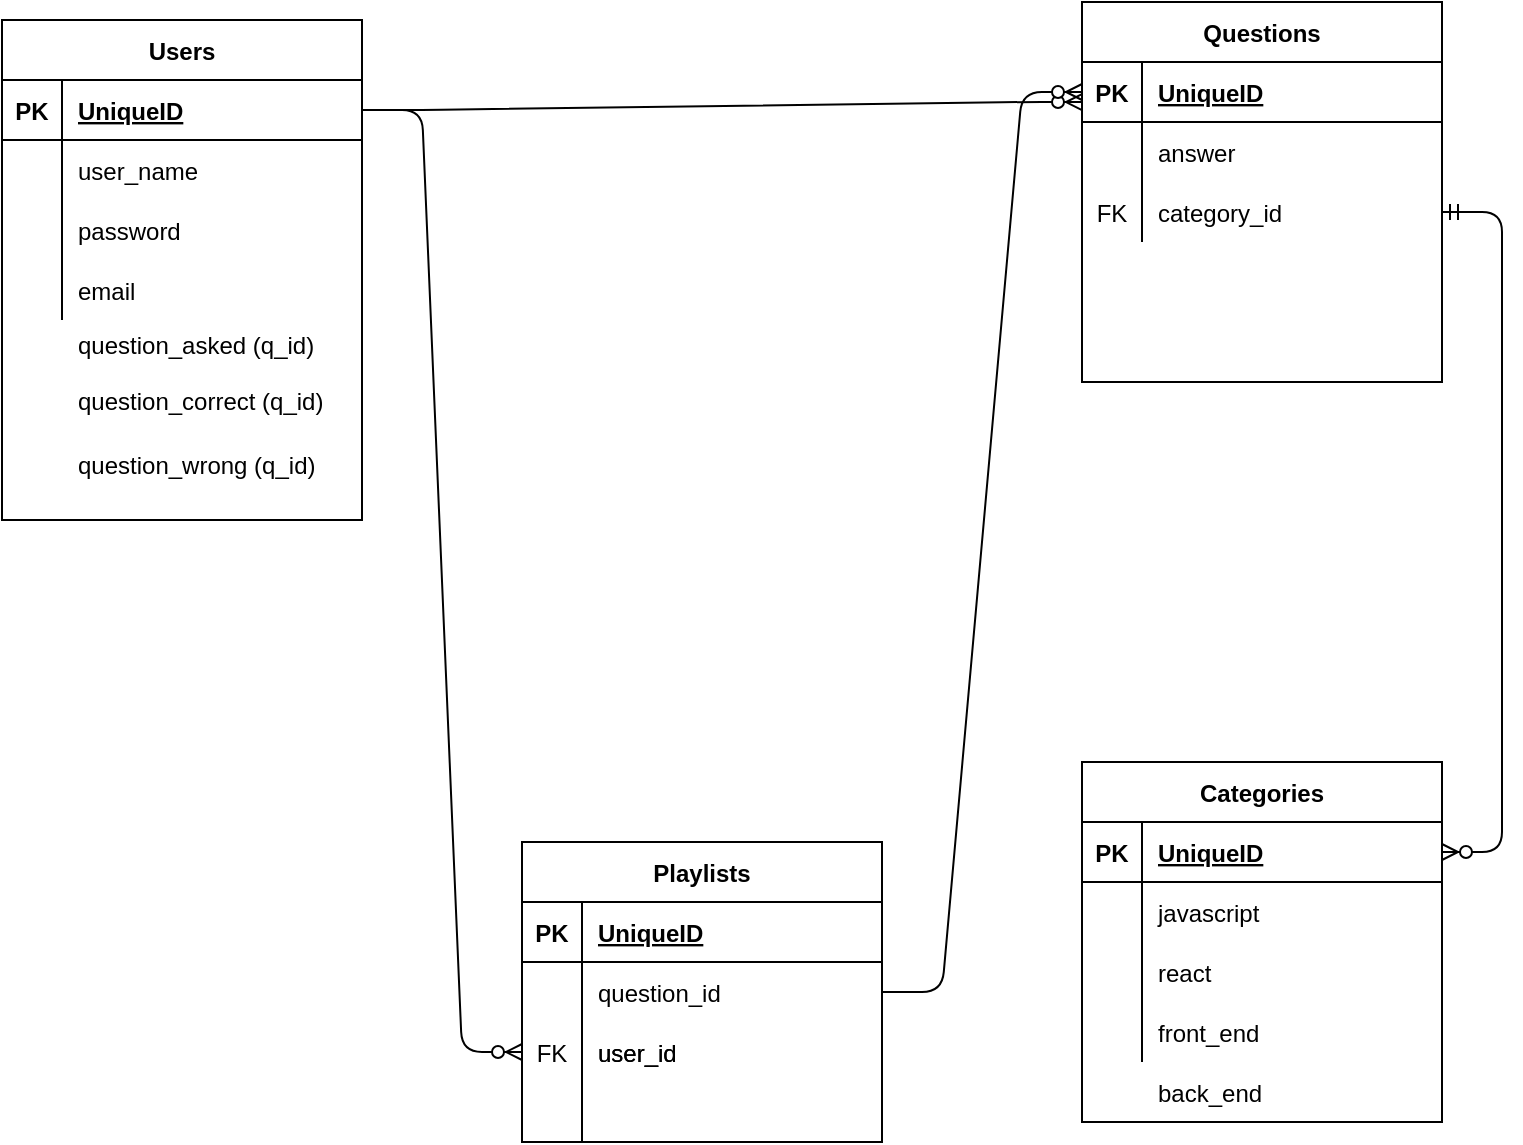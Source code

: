 <mxfile version="14.7.5" type="github"><diagram id="AB1jRvoUtyzbg_LRvDlH" name="Page-1"><mxGraphModel dx="826" dy="693" grid="1" gridSize="10" guides="1" tooltips="1" connect="1" arrows="1" fold="1" page="1" pageScale="1" pageWidth="850" pageHeight="1100" math="0" shadow="0"><root><mxCell id="0"/><mxCell id="1" parent="0"/><mxCell id="5dY31pZK95eTebEHjcJG-1" value="Users" style="shape=table;startSize=30;container=1;collapsible=1;childLayout=tableLayout;fixedRows=1;rowLines=0;fontStyle=1;align=center;resizeLast=1;" parent="1" vertex="1"><mxGeometry x="20" y="59" width="180" height="250" as="geometry"/></mxCell><mxCell id="5dY31pZK95eTebEHjcJG-2" value="" style="shape=partialRectangle;collapsible=0;dropTarget=0;pointerEvents=0;fillColor=none;top=0;left=0;bottom=1;right=0;points=[[0,0.5],[1,0.5]];portConstraint=eastwest;" parent="5dY31pZK95eTebEHjcJG-1" vertex="1"><mxGeometry y="30" width="180" height="30" as="geometry"/></mxCell><mxCell id="5dY31pZK95eTebEHjcJG-3" value="PK" style="shape=partialRectangle;connectable=0;fillColor=none;top=0;left=0;bottom=0;right=0;fontStyle=1;overflow=hidden;" parent="5dY31pZK95eTebEHjcJG-2" vertex="1"><mxGeometry width="30" height="30" as="geometry"/></mxCell><mxCell id="5dY31pZK95eTebEHjcJG-4" value="UniqueID" style="shape=partialRectangle;connectable=0;fillColor=none;top=0;left=0;bottom=0;right=0;align=left;spacingLeft=6;fontStyle=5;overflow=hidden;" parent="5dY31pZK95eTebEHjcJG-2" vertex="1"><mxGeometry x="30" width="150" height="30" as="geometry"/></mxCell><mxCell id="5dY31pZK95eTebEHjcJG-5" value="" style="shape=partialRectangle;collapsible=0;dropTarget=0;pointerEvents=0;fillColor=none;top=0;left=0;bottom=0;right=0;points=[[0,0.5],[1,0.5]];portConstraint=eastwest;" parent="5dY31pZK95eTebEHjcJG-1" vertex="1"><mxGeometry y="60" width="180" height="30" as="geometry"/></mxCell><mxCell id="5dY31pZK95eTebEHjcJG-6" value="" style="shape=partialRectangle;connectable=0;fillColor=none;top=0;left=0;bottom=0;right=0;editable=1;overflow=hidden;" parent="5dY31pZK95eTebEHjcJG-5" vertex="1"><mxGeometry width="30" height="30" as="geometry"/></mxCell><mxCell id="5dY31pZK95eTebEHjcJG-7" value="user_name" style="shape=partialRectangle;connectable=0;fillColor=none;top=0;left=0;bottom=0;right=0;align=left;spacingLeft=6;overflow=hidden;" parent="5dY31pZK95eTebEHjcJG-5" vertex="1"><mxGeometry x="30" width="150" height="30" as="geometry"/></mxCell><mxCell id="5dY31pZK95eTebEHjcJG-8" value="" style="shape=partialRectangle;collapsible=0;dropTarget=0;pointerEvents=0;fillColor=none;top=0;left=0;bottom=0;right=0;points=[[0,0.5],[1,0.5]];portConstraint=eastwest;" parent="5dY31pZK95eTebEHjcJG-1" vertex="1"><mxGeometry y="90" width="180" height="30" as="geometry"/></mxCell><mxCell id="5dY31pZK95eTebEHjcJG-9" value="" style="shape=partialRectangle;connectable=0;fillColor=none;top=0;left=0;bottom=0;right=0;editable=1;overflow=hidden;" parent="5dY31pZK95eTebEHjcJG-8" vertex="1"><mxGeometry width="30" height="30" as="geometry"/></mxCell><mxCell id="5dY31pZK95eTebEHjcJG-10" value="password" style="shape=partialRectangle;connectable=0;fillColor=none;top=0;left=0;bottom=0;right=0;align=left;spacingLeft=6;overflow=hidden;" parent="5dY31pZK95eTebEHjcJG-8" vertex="1"><mxGeometry x="30" width="150" height="30" as="geometry"/></mxCell><mxCell id="5dY31pZK95eTebEHjcJG-11" value="" style="shape=partialRectangle;collapsible=0;dropTarget=0;pointerEvents=0;fillColor=none;top=0;left=0;bottom=0;right=0;points=[[0,0.5],[1,0.5]];portConstraint=eastwest;" parent="5dY31pZK95eTebEHjcJG-1" vertex="1"><mxGeometry y="120" width="180" height="30" as="geometry"/></mxCell><mxCell id="5dY31pZK95eTebEHjcJG-12" value="" style="shape=partialRectangle;connectable=0;fillColor=none;top=0;left=0;bottom=0;right=0;editable=1;overflow=hidden;" parent="5dY31pZK95eTebEHjcJG-11" vertex="1"><mxGeometry width="30" height="30" as="geometry"/></mxCell><mxCell id="5dY31pZK95eTebEHjcJG-13" value="email" style="shape=partialRectangle;connectable=0;fillColor=none;top=0;left=0;bottom=0;right=0;align=left;spacingLeft=6;overflow=hidden;" parent="5dY31pZK95eTebEHjcJG-11" vertex="1"><mxGeometry x="30" width="150" height="30" as="geometry"/></mxCell><mxCell id="5dY31pZK95eTebEHjcJG-14" value="Questions" style="shape=table;startSize=30;container=1;collapsible=1;childLayout=tableLayout;fixedRows=1;rowLines=0;fontStyle=1;align=center;resizeLast=1;" parent="1" vertex="1"><mxGeometry x="560" y="50" width="180" height="190" as="geometry"/></mxCell><mxCell id="5dY31pZK95eTebEHjcJG-15" value="" style="shape=partialRectangle;collapsible=0;dropTarget=0;pointerEvents=0;fillColor=none;top=0;left=0;bottom=1;right=0;points=[[0,0.5],[1,0.5]];portConstraint=eastwest;" parent="5dY31pZK95eTebEHjcJG-14" vertex="1"><mxGeometry y="30" width="180" height="30" as="geometry"/></mxCell><mxCell id="5dY31pZK95eTebEHjcJG-16" value="PK" style="shape=partialRectangle;connectable=0;fillColor=none;top=0;left=0;bottom=0;right=0;fontStyle=1;overflow=hidden;" parent="5dY31pZK95eTebEHjcJG-15" vertex="1"><mxGeometry width="30" height="30" as="geometry"/></mxCell><mxCell id="5dY31pZK95eTebEHjcJG-17" value="UniqueID" style="shape=partialRectangle;connectable=0;fillColor=none;top=0;left=0;bottom=0;right=0;align=left;spacingLeft=6;fontStyle=5;overflow=hidden;" parent="5dY31pZK95eTebEHjcJG-15" vertex="1"><mxGeometry x="30" width="150" height="30" as="geometry"/></mxCell><mxCell id="5dY31pZK95eTebEHjcJG-18" value="" style="shape=partialRectangle;collapsible=0;dropTarget=0;pointerEvents=0;fillColor=none;top=0;left=0;bottom=0;right=0;points=[[0,0.5],[1,0.5]];portConstraint=eastwest;" parent="5dY31pZK95eTebEHjcJG-14" vertex="1"><mxGeometry y="60" width="180" height="30" as="geometry"/></mxCell><mxCell id="5dY31pZK95eTebEHjcJG-19" value="" style="shape=partialRectangle;connectable=0;fillColor=none;top=0;left=0;bottom=0;right=0;editable=1;overflow=hidden;" parent="5dY31pZK95eTebEHjcJG-18" vertex="1"><mxGeometry width="30" height="30" as="geometry"/></mxCell><mxCell id="5dY31pZK95eTebEHjcJG-20" value="answer" style="shape=partialRectangle;connectable=0;fillColor=none;top=0;left=0;bottom=0;right=0;align=left;spacingLeft=6;overflow=hidden;" parent="5dY31pZK95eTebEHjcJG-18" vertex="1"><mxGeometry x="30" width="150" height="30" as="geometry"/></mxCell><mxCell id="5dY31pZK95eTebEHjcJG-24" value="" style="shape=partialRectangle;collapsible=0;dropTarget=0;pointerEvents=0;fillColor=none;top=0;left=0;bottom=0;right=0;points=[[0,0.5],[1,0.5]];portConstraint=eastwest;" parent="5dY31pZK95eTebEHjcJG-14" vertex="1"><mxGeometry y="90" width="180" height="30" as="geometry"/></mxCell><mxCell id="5dY31pZK95eTebEHjcJG-25" value="FK" style="shape=partialRectangle;connectable=0;fillColor=none;top=0;left=0;bottom=0;right=0;editable=1;overflow=hidden;" parent="5dY31pZK95eTebEHjcJG-24" vertex="1"><mxGeometry width="30" height="30" as="geometry"/></mxCell><mxCell id="5dY31pZK95eTebEHjcJG-26" value="category_id" style="shape=partialRectangle;connectable=0;fillColor=none;top=0;left=0;bottom=0;right=0;align=left;spacingLeft=6;overflow=hidden;" parent="5dY31pZK95eTebEHjcJG-24" vertex="1"><mxGeometry x="30" width="150" height="30" as="geometry"/></mxCell><mxCell id="5dY31pZK95eTebEHjcJG-27" value="Playlists" style="shape=table;startSize=30;container=1;collapsible=1;childLayout=tableLayout;fixedRows=1;rowLines=0;fontStyle=1;align=center;resizeLast=1;" parent="1" vertex="1"><mxGeometry x="280" y="470" width="180" height="150" as="geometry"/></mxCell><mxCell id="5dY31pZK95eTebEHjcJG-28" value="" style="shape=partialRectangle;collapsible=0;dropTarget=0;pointerEvents=0;fillColor=none;top=0;left=0;bottom=1;right=0;points=[[0,0.5],[1,0.5]];portConstraint=eastwest;" parent="5dY31pZK95eTebEHjcJG-27" vertex="1"><mxGeometry y="30" width="180" height="30" as="geometry"/></mxCell><mxCell id="5dY31pZK95eTebEHjcJG-29" value="PK" style="shape=partialRectangle;connectable=0;fillColor=none;top=0;left=0;bottom=0;right=0;fontStyle=1;overflow=hidden;" parent="5dY31pZK95eTebEHjcJG-28" vertex="1"><mxGeometry width="30" height="30" as="geometry"/></mxCell><mxCell id="5dY31pZK95eTebEHjcJG-30" value="UniqueID" style="shape=partialRectangle;connectable=0;fillColor=none;top=0;left=0;bottom=0;right=0;align=left;spacingLeft=6;fontStyle=5;overflow=hidden;" parent="5dY31pZK95eTebEHjcJG-28" vertex="1"><mxGeometry x="30" width="150" height="30" as="geometry"/></mxCell><mxCell id="5dY31pZK95eTebEHjcJG-31" value="" style="shape=partialRectangle;collapsible=0;dropTarget=0;pointerEvents=0;fillColor=none;top=0;left=0;bottom=0;right=0;points=[[0,0.5],[1,0.5]];portConstraint=eastwest;" parent="5dY31pZK95eTebEHjcJG-27" vertex="1"><mxGeometry y="60" width="180" height="30" as="geometry"/></mxCell><mxCell id="5dY31pZK95eTebEHjcJG-32" value="" style="shape=partialRectangle;connectable=0;fillColor=none;top=0;left=0;bottom=0;right=0;editable=1;overflow=hidden;" parent="5dY31pZK95eTebEHjcJG-31" vertex="1"><mxGeometry width="30" height="30" as="geometry"/></mxCell><mxCell id="5dY31pZK95eTebEHjcJG-33" value="question_id" style="shape=partialRectangle;connectable=0;fillColor=none;top=0;left=0;bottom=0;right=0;align=left;spacingLeft=6;overflow=hidden;" parent="5dY31pZK95eTebEHjcJG-31" vertex="1"><mxGeometry x="30" width="150" height="30" as="geometry"/></mxCell><mxCell id="6OafMLkGYuSrgypeWNsj-22" value="" style="shape=partialRectangle;collapsible=0;dropTarget=0;pointerEvents=0;fillColor=none;top=0;left=0;bottom=0;right=0;points=[[0,0.5],[1,0.5]];portConstraint=eastwest;" vertex="1" parent="5dY31pZK95eTebEHjcJG-27"><mxGeometry y="90" width="180" height="30" as="geometry"/></mxCell><mxCell id="6OafMLkGYuSrgypeWNsj-23" value="FK" style="shape=partialRectangle;connectable=0;fillColor=none;top=0;left=0;bottom=0;right=0;editable=1;overflow=hidden;" vertex="1" parent="6OafMLkGYuSrgypeWNsj-22"><mxGeometry width="30" height="30" as="geometry"/></mxCell><mxCell id="6OafMLkGYuSrgypeWNsj-24" value="user_id" style="shape=partialRectangle;connectable=0;fillColor=none;top=0;left=0;bottom=0;right=0;align=left;spacingLeft=6;overflow=hidden;" vertex="1" parent="6OafMLkGYuSrgypeWNsj-22"><mxGeometry x="30" width="150" height="30" as="geometry"/></mxCell><mxCell id="5dY31pZK95eTebEHjcJG-37" value="" style="shape=partialRectangle;collapsible=0;dropTarget=0;pointerEvents=0;fillColor=none;top=0;left=0;bottom=0;right=0;points=[[0,0.5],[1,0.5]];portConstraint=eastwest;" parent="5dY31pZK95eTebEHjcJG-27" vertex="1"><mxGeometry y="120" width="180" height="30" as="geometry"/></mxCell><mxCell id="5dY31pZK95eTebEHjcJG-38" value="" style="shape=partialRectangle;connectable=0;fillColor=none;top=0;left=0;bottom=0;right=0;editable=1;overflow=hidden;" parent="5dY31pZK95eTebEHjcJG-37" vertex="1"><mxGeometry width="30" height="30" as="geometry"/></mxCell><mxCell id="5dY31pZK95eTebEHjcJG-39" value="" style="shape=partialRectangle;connectable=0;fillColor=none;top=0;left=0;bottom=0;right=0;align=left;spacingLeft=6;overflow=hidden;" parent="5dY31pZK95eTebEHjcJG-37" vertex="1"><mxGeometry x="30" width="150" height="30" as="geometry"/></mxCell><mxCell id="5dY31pZK95eTebEHjcJG-57" value="" style="edgeStyle=entityRelationEdgeStyle;fontSize=12;html=1;endArrow=ERzeroToMany;endFill=1;exitX=1;exitY=0.5;exitDx=0;exitDy=0;entryX=0;entryY=0.5;entryDx=0;entryDy=0;" parent="1" source="5dY31pZK95eTebEHjcJG-2" target="6OafMLkGYuSrgypeWNsj-22" edge="1"><mxGeometry width="100" height="100" relative="1" as="geometry"><mxPoint x="330" y="560" as="sourcePoint"/><mxPoint x="430" y="460" as="targetPoint"/></mxGeometry></mxCell><mxCell id="5dY31pZK95eTebEHjcJG-118" value="Categories" style="shape=table;startSize=30;container=1;collapsible=1;childLayout=tableLayout;fixedRows=1;rowLines=0;fontStyle=1;align=center;resizeLast=1;" parent="1" vertex="1"><mxGeometry x="560" y="430" width="180" height="180" as="geometry"/></mxCell><mxCell id="5dY31pZK95eTebEHjcJG-119" value="" style="shape=partialRectangle;collapsible=0;dropTarget=0;pointerEvents=0;fillColor=none;top=0;left=0;bottom=1;right=0;points=[[0,0.5],[1,0.5]];portConstraint=eastwest;" parent="5dY31pZK95eTebEHjcJG-118" vertex="1"><mxGeometry y="30" width="180" height="30" as="geometry"/></mxCell><mxCell id="5dY31pZK95eTebEHjcJG-120" value="PK" style="shape=partialRectangle;connectable=0;fillColor=none;top=0;left=0;bottom=0;right=0;fontStyle=1;overflow=hidden;" parent="5dY31pZK95eTebEHjcJG-119" vertex="1"><mxGeometry width="30" height="30" as="geometry"/></mxCell><mxCell id="5dY31pZK95eTebEHjcJG-121" value="UniqueID" style="shape=partialRectangle;connectable=0;fillColor=none;top=0;left=0;bottom=0;right=0;align=left;spacingLeft=6;fontStyle=5;overflow=hidden;" parent="5dY31pZK95eTebEHjcJG-119" vertex="1"><mxGeometry x="30" width="150" height="30" as="geometry"/></mxCell><mxCell id="5dY31pZK95eTebEHjcJG-122" value="" style="shape=partialRectangle;collapsible=0;dropTarget=0;pointerEvents=0;fillColor=none;top=0;left=0;bottom=0;right=0;points=[[0,0.5],[1,0.5]];portConstraint=eastwest;" parent="5dY31pZK95eTebEHjcJG-118" vertex="1"><mxGeometry y="60" width="180" height="30" as="geometry"/></mxCell><mxCell id="5dY31pZK95eTebEHjcJG-123" value="" style="shape=partialRectangle;connectable=0;fillColor=none;top=0;left=0;bottom=0;right=0;editable=1;overflow=hidden;" parent="5dY31pZK95eTebEHjcJG-122" vertex="1"><mxGeometry width="30" height="30" as="geometry"/></mxCell><mxCell id="5dY31pZK95eTebEHjcJG-124" value="javascript" style="shape=partialRectangle;connectable=0;fillColor=none;top=0;left=0;bottom=0;right=0;align=left;spacingLeft=6;overflow=hidden;" parent="5dY31pZK95eTebEHjcJG-122" vertex="1"><mxGeometry x="30" width="150" height="30" as="geometry"/></mxCell><mxCell id="5dY31pZK95eTebEHjcJG-125" value="" style="shape=partialRectangle;collapsible=0;dropTarget=0;pointerEvents=0;fillColor=none;top=0;left=0;bottom=0;right=0;points=[[0,0.5],[1,0.5]];portConstraint=eastwest;" parent="5dY31pZK95eTebEHjcJG-118" vertex="1"><mxGeometry y="90" width="180" height="30" as="geometry"/></mxCell><mxCell id="5dY31pZK95eTebEHjcJG-126" value="" style="shape=partialRectangle;connectable=0;fillColor=none;top=0;left=0;bottom=0;right=0;editable=1;overflow=hidden;" parent="5dY31pZK95eTebEHjcJG-125" vertex="1"><mxGeometry width="30" height="30" as="geometry"/></mxCell><mxCell id="5dY31pZK95eTebEHjcJG-127" value="react" style="shape=partialRectangle;connectable=0;fillColor=none;top=0;left=0;bottom=0;right=0;align=left;spacingLeft=6;overflow=hidden;" parent="5dY31pZK95eTebEHjcJG-125" vertex="1"><mxGeometry x="30" width="150" height="30" as="geometry"/></mxCell><mxCell id="5dY31pZK95eTebEHjcJG-128" value="" style="shape=partialRectangle;collapsible=0;dropTarget=0;pointerEvents=0;fillColor=none;top=0;left=0;bottom=0;right=0;points=[[0,0.5],[1,0.5]];portConstraint=eastwest;" parent="5dY31pZK95eTebEHjcJG-118" vertex="1"><mxGeometry y="120" width="180" height="30" as="geometry"/></mxCell><mxCell id="5dY31pZK95eTebEHjcJG-129" value="" style="shape=partialRectangle;connectable=0;fillColor=none;top=0;left=0;bottom=0;right=0;editable=1;overflow=hidden;" parent="5dY31pZK95eTebEHjcJG-128" vertex="1"><mxGeometry width="30" height="30" as="geometry"/></mxCell><mxCell id="5dY31pZK95eTebEHjcJG-130" value="front_end" style="shape=partialRectangle;connectable=0;fillColor=none;top=0;left=0;bottom=0;right=0;align=left;spacingLeft=6;overflow=hidden;" parent="5dY31pZK95eTebEHjcJG-128" vertex="1"><mxGeometry x="30" width="150" height="30" as="geometry"/></mxCell><mxCell id="6OafMLkGYuSrgypeWNsj-1" value="" style="edgeStyle=entityRelationEdgeStyle;fontSize=12;html=1;endArrow=ERzeroToMany;endFill=1;exitX=1;exitY=0.5;exitDx=0;exitDy=0;entryX=0;entryY=0.667;entryDx=0;entryDy=0;entryPerimeter=0;" edge="1" parent="1" source="5dY31pZK95eTebEHjcJG-2" target="5dY31pZK95eTebEHjcJG-15"><mxGeometry width="100" height="100" relative="1" as="geometry"><mxPoint x="240" y="210" as="sourcePoint"/><mxPoint x="620" y="90" as="targetPoint"/></mxGeometry></mxCell><mxCell id="6OafMLkGYuSrgypeWNsj-19" value="question_correct (q_id)" style="shape=partialRectangle;connectable=0;fillColor=none;top=0;left=0;bottom=0;right=0;align=left;spacingLeft=6;overflow=hidden;" vertex="1" parent="1"><mxGeometry x="50" y="234" width="150" height="30" as="geometry"/></mxCell><mxCell id="6OafMLkGYuSrgypeWNsj-20" value="question_wrong (q_id)" style="shape=partialRectangle;connectable=0;fillColor=none;top=0;left=0;bottom=0;right=0;align=left;spacingLeft=6;overflow=hidden;" vertex="1" parent="1"><mxGeometry x="50" y="266" width="150" height="30" as="geometry"/></mxCell><mxCell id="6OafMLkGYuSrgypeWNsj-21" value="user_id" style="shape=partialRectangle;connectable=0;fillColor=none;top=0;left=0;bottom=0;right=0;align=left;spacingLeft=6;overflow=hidden;" vertex="1" parent="1"><mxGeometry x="310" y="560" width="150" height="30" as="geometry"/></mxCell><mxCell id="6OafMLkGYuSrgypeWNsj-31" value="" style="edgeStyle=entityRelationEdgeStyle;fontSize=12;html=1;endArrow=ERzeroToMany;endFill=1;exitX=1;exitY=0.5;exitDx=0;exitDy=0;entryX=0;entryY=0.5;entryDx=0;entryDy=0;" edge="1" parent="1" source="5dY31pZK95eTebEHjcJG-31" target="5dY31pZK95eTebEHjcJG-15"><mxGeometry width="100" height="100" relative="1" as="geometry"><mxPoint x="360" y="420" as="sourcePoint"/><mxPoint x="460" y="320" as="targetPoint"/></mxGeometry></mxCell><mxCell id="6OafMLkGYuSrgypeWNsj-32" value="question_asked (q_id)" style="shape=partialRectangle;connectable=0;fillColor=none;top=0;left=0;bottom=0;right=0;align=left;spacingLeft=6;overflow=hidden;" vertex="1" parent="1"><mxGeometry x="50" y="206" width="150" height="30" as="geometry"/></mxCell><mxCell id="6OafMLkGYuSrgypeWNsj-33" value="" style="edgeStyle=entityRelationEdgeStyle;fontSize=12;html=1;endArrow=ERzeroToMany;startArrow=ERmandOne;entryX=1;entryY=0.5;entryDx=0;entryDy=0;exitX=1;exitY=0.5;exitDx=0;exitDy=0;" edge="1" parent="1" source="5dY31pZK95eTebEHjcJG-24" target="5dY31pZK95eTebEHjcJG-119"><mxGeometry width="100" height="100" relative="1" as="geometry"><mxPoint x="630" y="366" as="sourcePoint"/><mxPoint x="730" y="266" as="targetPoint"/></mxGeometry></mxCell><mxCell id="6OafMLkGYuSrgypeWNsj-34" value="back_end" style="shape=partialRectangle;connectable=0;fillColor=none;top=0;left=0;bottom=0;right=0;align=left;spacingLeft=6;overflow=hidden;" vertex="1" parent="1"><mxGeometry x="590" y="580" width="150" height="30" as="geometry"/></mxCell></root></mxGraphModel></diagram></mxfile>